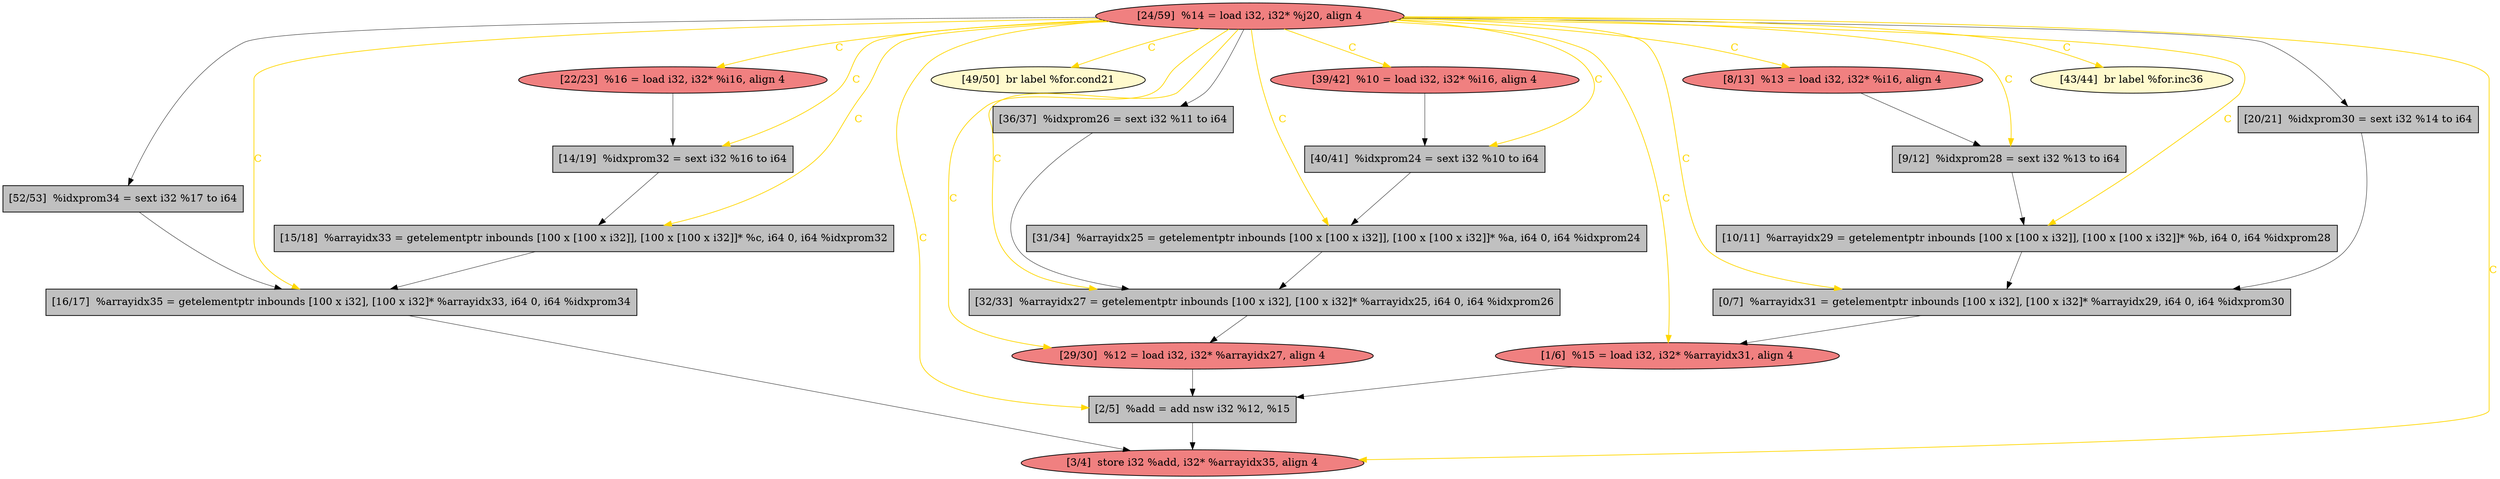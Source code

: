
digraph G {


node1629 [fillcolor=grey,label="[20/21]  %idxprom30 = sext i32 %14 to i64",shape=rectangle,style=filled ]
node1628 [fillcolor=lightcoral,label="[22/23]  %16 = load i32, i32* %i16, align 4",shape=ellipse,style=filled ]
node1627 [fillcolor=lightcoral,label="[29/30]  %12 = load i32, i32* %arrayidx27, align 4",shape=ellipse,style=filled ]
node1625 [fillcolor=grey,label="[32/33]  %arrayidx27 = getelementptr inbounds [100 x i32], [100 x i32]* %arrayidx25, i64 0, i64 %idxprom26",shape=rectangle,style=filled ]
node1624 [fillcolor=grey,label="[52/53]  %idxprom34 = sext i32 %17 to i64",shape=rectangle,style=filled ]
node1613 [fillcolor=grey,label="[0/7]  %arrayidx31 = getelementptr inbounds [100 x i32], [100 x i32]* %arrayidx29, i64 0, i64 %idxprom30",shape=rectangle,style=filled ]
node1614 [fillcolor=lemonchiffon,label="[49/50]  br label %for.cond21",shape=ellipse,style=filled ]
node1612 [fillcolor=lightcoral,label="[8/13]  %13 = load i32, i32* %i16, align 4",shape=ellipse,style=filled ]
node1623 [fillcolor=lightcoral,label="[24/59]  %14 = load i32, i32* %j20, align 4",shape=ellipse,style=filled ]
node1611 [fillcolor=grey,label="[14/19]  %idxprom32 = sext i32 %16 to i64",shape=rectangle,style=filled ]
node1610 [fillcolor=grey,label="[15/18]  %arrayidx33 = getelementptr inbounds [100 x [100 x i32]], [100 x [100 x i32]]* %c, i64 0, i64 %idxprom32",shape=rectangle,style=filled ]
node1617 [fillcolor=grey,label="[36/37]  %idxprom26 = sext i32 %11 to i64",shape=rectangle,style=filled ]
node1615 [fillcolor=lightcoral,label="[1/6]  %15 = load i32, i32* %arrayidx31, align 4",shape=ellipse,style=filled ]
node1621 [fillcolor=grey,label="[40/41]  %idxprom24 = sext i32 %10 to i64",shape=rectangle,style=filled ]
node1608 [fillcolor=grey,label="[16/17]  %arrayidx35 = getelementptr inbounds [100 x i32], [100 x i32]* %arrayidx33, i64 0, i64 %idxprom34",shape=rectangle,style=filled ]
node1609 [fillcolor=lightcoral,label="[39/42]  %10 = load i32, i32* %i16, align 4",shape=ellipse,style=filled ]
node1616 [fillcolor=grey,label="[9/12]  %idxprom28 = sext i32 %13 to i64",shape=rectangle,style=filled ]
node1618 [fillcolor=grey,label="[2/5]  %add = add nsw i32 %12, %15",shape=rectangle,style=filled ]
node1626 [fillcolor=lemonchiffon,label="[43/44]  br label %for.inc36",shape=ellipse,style=filled ]
node1622 [fillcolor=lightcoral,label="[3/4]  store i32 %add, i32* %arrayidx35, align 4",shape=ellipse,style=filled ]
node1619 [fillcolor=grey,label="[31/34]  %arrayidx25 = getelementptr inbounds [100 x [100 x i32]], [100 x [100 x i32]]* %a, i64 0, i64 %idxprom24",shape=rectangle,style=filled ]
node1620 [fillcolor=grey,label="[10/11]  %arrayidx29 = getelementptr inbounds [100 x [100 x i32]], [100 x [100 x i32]]* %b, i64 0, i64 %idxprom28",shape=rectangle,style=filled ]

node1619->node1625 [style=solid,color=black,label="",penwidth=0.5,fontcolor=black ]
node1623->node1614 [style=solid,color=gold,label="C",penwidth=1.0,fontcolor=gold ]
node1629->node1613 [style=solid,color=black,label="",penwidth=0.5,fontcolor=black ]
node1618->node1622 [style=solid,color=black,label="",penwidth=0.5,fontcolor=black ]
node1623->node1610 [style=solid,color=gold,label="C",penwidth=1.0,fontcolor=gold ]
node1623->node1617 [style=solid,color=black,label="",penwidth=0.5,fontcolor=black ]
node1615->node1618 [style=solid,color=black,label="",penwidth=0.5,fontcolor=black ]
node1612->node1616 [style=solid,color=black,label="",penwidth=0.5,fontcolor=black ]
node1617->node1625 [style=solid,color=black,label="",penwidth=0.5,fontcolor=black ]
node1623->node1621 [style=solid,color=gold,label="C",penwidth=1.0,fontcolor=gold ]
node1623->node1616 [style=solid,color=gold,label="C",penwidth=1.0,fontcolor=gold ]
node1623->node1626 [style=solid,color=gold,label="C",penwidth=1.0,fontcolor=gold ]
node1623->node1628 [style=solid,color=gold,label="C",penwidth=1.0,fontcolor=gold ]
node1623->node1625 [style=solid,color=gold,label="C",penwidth=1.0,fontcolor=gold ]
node1609->node1621 [style=solid,color=black,label="",penwidth=0.5,fontcolor=black ]
node1623->node1620 [style=solid,color=gold,label="C",penwidth=1.0,fontcolor=gold ]
node1627->node1618 [style=solid,color=black,label="",penwidth=0.5,fontcolor=black ]
node1611->node1610 [style=solid,color=black,label="",penwidth=0.5,fontcolor=black ]
node1623->node1615 [style=solid,color=gold,label="C",penwidth=1.0,fontcolor=gold ]
node1623->node1609 [style=solid,color=gold,label="C",penwidth=1.0,fontcolor=gold ]
node1616->node1620 [style=solid,color=black,label="",penwidth=0.5,fontcolor=black ]
node1613->node1615 [style=solid,color=black,label="",penwidth=0.5,fontcolor=black ]
node1623->node1629 [style=solid,color=black,label="",penwidth=0.5,fontcolor=black ]
node1621->node1619 [style=solid,color=black,label="",penwidth=0.5,fontcolor=black ]
node1610->node1608 [style=solid,color=black,label="",penwidth=0.5,fontcolor=black ]
node1623->node1627 [style=solid,color=gold,label="C",penwidth=1.0,fontcolor=gold ]
node1623->node1619 [style=solid,color=gold,label="C",penwidth=1.0,fontcolor=gold ]
node1623->node1618 [style=solid,color=gold,label="C",penwidth=1.0,fontcolor=gold ]
node1623->node1624 [style=solid,color=black,label="",penwidth=0.5,fontcolor=black ]
node1608->node1622 [style=solid,color=black,label="",penwidth=0.5,fontcolor=black ]
node1620->node1613 [style=solid,color=black,label="",penwidth=0.5,fontcolor=black ]
node1624->node1608 [style=solid,color=black,label="",penwidth=0.5,fontcolor=black ]
node1623->node1608 [style=solid,color=gold,label="C",penwidth=1.0,fontcolor=gold ]
node1623->node1622 [style=solid,color=gold,label="C",penwidth=1.0,fontcolor=gold ]
node1623->node1611 [style=solid,color=gold,label="C",penwidth=1.0,fontcolor=gold ]
node1623->node1613 [style=solid,color=gold,label="C",penwidth=1.0,fontcolor=gold ]
node1625->node1627 [style=solid,color=black,label="",penwidth=0.5,fontcolor=black ]
node1623->node1612 [style=solid,color=gold,label="C",penwidth=1.0,fontcolor=gold ]
node1628->node1611 [style=solid,color=black,label="",penwidth=0.5,fontcolor=black ]


}
